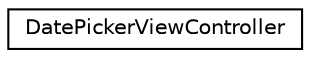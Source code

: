 digraph G
{
  edge [fontname="Helvetica",fontsize="10",labelfontname="Helvetica",labelfontsize="10"];
  node [fontname="Helvetica",fontsize="10",shape=record];
  rankdir=LR;
  Node1 [label="DatePickerViewController",height=0.2,width=0.4,color="black", fillcolor="white", style="filled",URL="$interface_date_picker_view_controller.html",tooltip="DatePickerViewController class is responsible for creating and showing date picker."];
}
